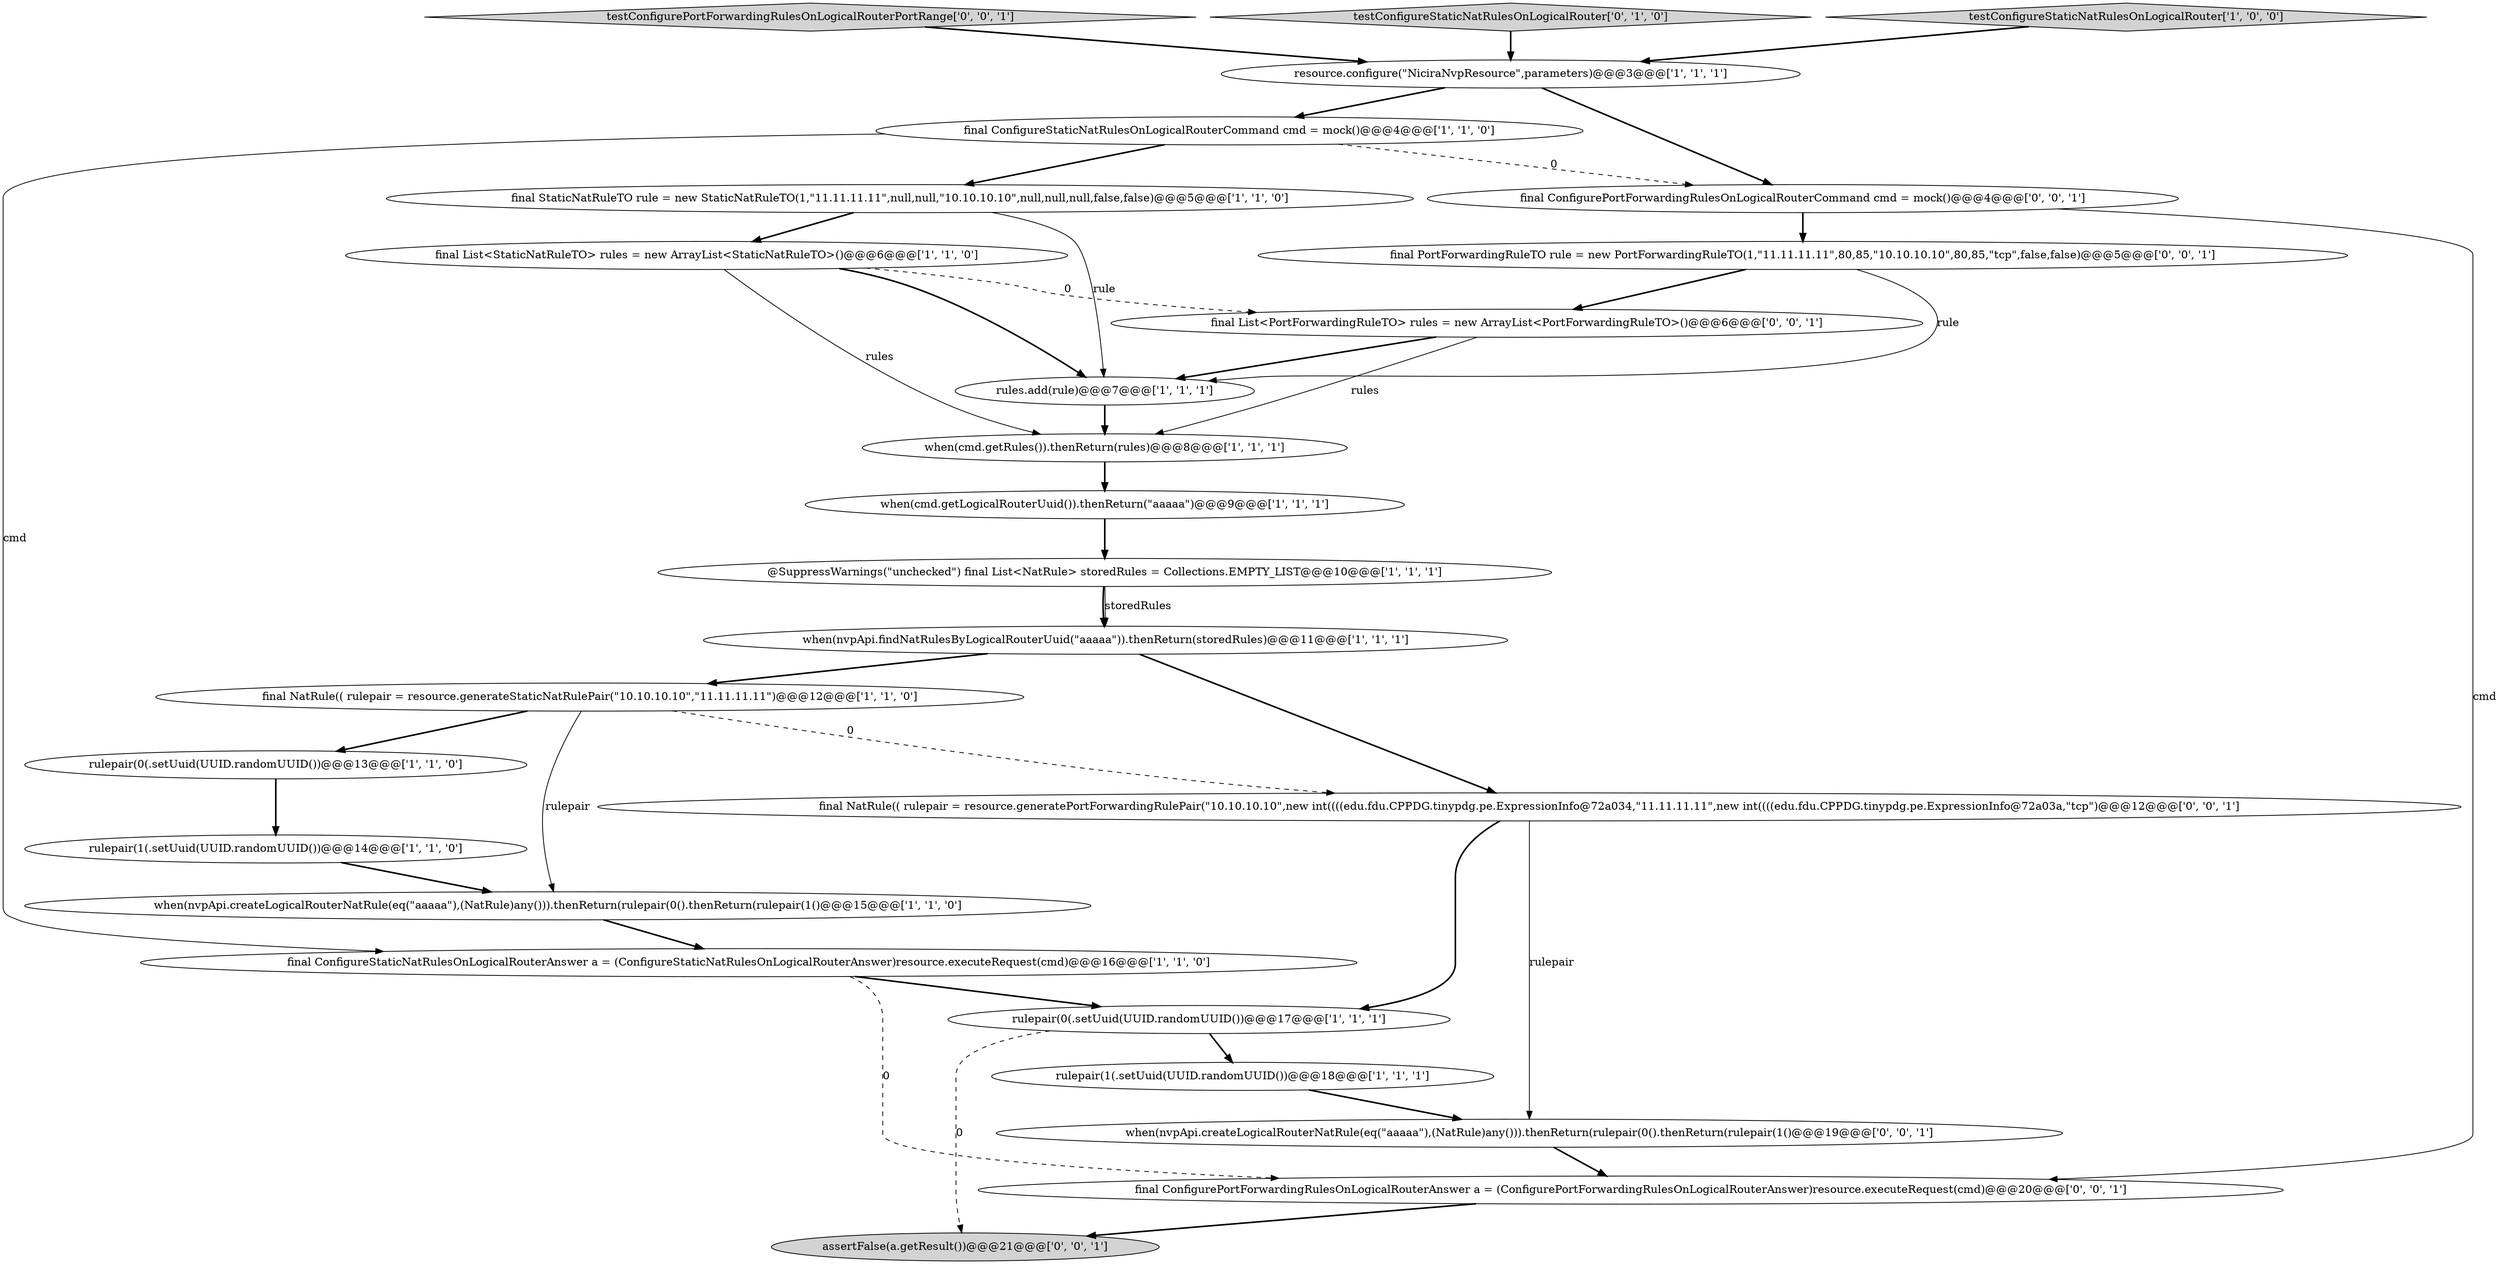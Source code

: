 digraph {
2 [style = filled, label = "final ConfigureStaticNatRulesOnLogicalRouterAnswer a = (ConfigureStaticNatRulesOnLogicalRouterAnswer)resource.executeRequest(cmd)@@@16@@@['1', '1', '0']", fillcolor = white, shape = ellipse image = "AAA0AAABBB1BBB"];
0 [style = filled, label = "when(cmd.getRules()).thenReturn(rules)@@@8@@@['1', '1', '1']", fillcolor = white, shape = ellipse image = "AAA0AAABBB1BBB"];
1 [style = filled, label = "when(nvpApi.findNatRulesByLogicalRouterUuid(\"aaaaa\")).thenReturn(storedRules)@@@11@@@['1', '1', '1']", fillcolor = white, shape = ellipse image = "AAA0AAABBB1BBB"];
6 [style = filled, label = "when(cmd.getLogicalRouterUuid()).thenReturn(\"aaaaa\")@@@9@@@['1', '1', '1']", fillcolor = white, shape = ellipse image = "AAA0AAABBB1BBB"];
13 [style = filled, label = "final List<StaticNatRuleTO> rules = new ArrayList<StaticNatRuleTO>()@@@6@@@['1', '1', '0']", fillcolor = white, shape = ellipse image = "AAA0AAABBB1BBB"];
10 [style = filled, label = "when(nvpApi.createLogicalRouterNatRule(eq(\"aaaaa\"),(NatRule)any())).thenReturn(rulepair(0().thenReturn(rulepair(1()@@@15@@@['1', '1', '0']", fillcolor = white, shape = ellipse image = "AAA0AAABBB1BBB"];
23 [style = filled, label = "when(nvpApi.createLogicalRouterNatRule(eq(\"aaaaa\"),(NatRule)any())).thenReturn(rulepair(0().thenReturn(rulepair(1()@@@19@@@['0', '0', '1']", fillcolor = white, shape = ellipse image = "AAA0AAABBB3BBB"];
8 [style = filled, label = "final ConfigureStaticNatRulesOnLogicalRouterCommand cmd = mock()@@@4@@@['1', '1', '0']", fillcolor = white, shape = ellipse image = "AAA0AAABBB1BBB"];
15 [style = filled, label = "resource.configure(\"NiciraNvpResource\",parameters)@@@3@@@['1', '1', '1']", fillcolor = white, shape = ellipse image = "AAA0AAABBB1BBB"];
22 [style = filled, label = "assertFalse(a.getResult())@@@21@@@['0', '0', '1']", fillcolor = lightgray, shape = ellipse image = "AAA0AAABBB3BBB"];
12 [style = filled, label = "rulepair(1(.setUuid(UUID.randomUUID())@@@18@@@['1', '1', '1']", fillcolor = white, shape = ellipse image = "AAA0AAABBB1BBB"];
14 [style = filled, label = "rulepair(0(.setUuid(UUID.randomUUID())@@@13@@@['1', '1', '0']", fillcolor = white, shape = ellipse image = "AAA0AAABBB1BBB"];
25 [style = filled, label = "testConfigurePortForwardingRulesOnLogicalRouterPortRange['0', '0', '1']", fillcolor = lightgray, shape = diamond image = "AAA0AAABBB3BBB"];
5 [style = filled, label = "final StaticNatRuleTO rule = new StaticNatRuleTO(1,\"11.11.11.11\",null,null,\"10.10.10.10\",null,null,null,false,false)@@@5@@@['1', '1', '0']", fillcolor = white, shape = ellipse image = "AAA0AAABBB1BBB"];
20 [style = filled, label = "final List<PortForwardingRuleTO> rules = new ArrayList<PortForwardingRuleTO>()@@@6@@@['0', '0', '1']", fillcolor = white, shape = ellipse image = "AAA0AAABBB3BBB"];
4 [style = filled, label = "final NatRule(( rulepair = resource.generateStaticNatRulePair(\"10.10.10.10\",\"11.11.11.11\")@@@12@@@['1', '1', '0']", fillcolor = white, shape = ellipse image = "AAA0AAABBB1BBB"];
17 [style = filled, label = "testConfigureStaticNatRulesOnLogicalRouter['0', '1', '0']", fillcolor = lightgray, shape = diamond image = "AAA0AAABBB2BBB"];
24 [style = filled, label = "final PortForwardingRuleTO rule = new PortForwardingRuleTO(1,\"11.11.11.11\",80,85,\"10.10.10.10\",80,85,\"tcp\",false,false)@@@5@@@['0', '0', '1']", fillcolor = white, shape = ellipse image = "AAA0AAABBB3BBB"];
11 [style = filled, label = "@SuppressWarnings(\"unchecked\") final List<NatRule> storedRules = Collections.EMPTY_LIST@@@10@@@['1', '1', '1']", fillcolor = white, shape = ellipse image = "AAA0AAABBB1BBB"];
19 [style = filled, label = "final ConfigurePortForwardingRulesOnLogicalRouterAnswer a = (ConfigurePortForwardingRulesOnLogicalRouterAnswer)resource.executeRequest(cmd)@@@20@@@['0', '0', '1']", fillcolor = white, shape = ellipse image = "AAA0AAABBB3BBB"];
16 [style = filled, label = "testConfigureStaticNatRulesOnLogicalRouter['1', '0', '0']", fillcolor = lightgray, shape = diamond image = "AAA0AAABBB1BBB"];
18 [style = filled, label = "final NatRule(( rulepair = resource.generatePortForwardingRulePair(\"10.10.10.10\",new int((((edu.fdu.CPPDG.tinypdg.pe.ExpressionInfo@72a034,\"11.11.11.11\",new int((((edu.fdu.CPPDG.tinypdg.pe.ExpressionInfo@72a03a,\"tcp\")@@@12@@@['0', '0', '1']", fillcolor = white, shape = ellipse image = "AAA0AAABBB3BBB"];
9 [style = filled, label = "rulepair(1(.setUuid(UUID.randomUUID())@@@14@@@['1', '1', '0']", fillcolor = white, shape = ellipse image = "AAA0AAABBB1BBB"];
7 [style = filled, label = "rules.add(rule)@@@7@@@['1', '1', '1']", fillcolor = white, shape = ellipse image = "AAA0AAABBB1BBB"];
21 [style = filled, label = "final ConfigurePortForwardingRulesOnLogicalRouterCommand cmd = mock()@@@4@@@['0', '0', '1']", fillcolor = white, shape = ellipse image = "AAA0AAABBB3BBB"];
3 [style = filled, label = "rulepair(0(.setUuid(UUID.randomUUID())@@@17@@@['1', '1', '1']", fillcolor = white, shape = ellipse image = "AAA0AAABBB1BBB"];
0->6 [style = bold, label=""];
18->3 [style = bold, label=""];
18->23 [style = solid, label="rulepair"];
13->7 [style = bold, label=""];
10->2 [style = bold, label=""];
8->5 [style = bold, label=""];
20->7 [style = bold, label=""];
23->19 [style = bold, label=""];
3->22 [style = dashed, label="0"];
24->20 [style = bold, label=""];
6->11 [style = bold, label=""];
16->15 [style = bold, label=""];
19->22 [style = bold, label=""];
1->18 [style = bold, label=""];
11->1 [style = bold, label=""];
14->9 [style = bold, label=""];
15->21 [style = bold, label=""];
21->24 [style = bold, label=""];
12->23 [style = bold, label=""];
5->7 [style = solid, label="rule"];
5->13 [style = bold, label=""];
2->3 [style = bold, label=""];
8->21 [style = dashed, label="0"];
2->19 [style = dashed, label="0"];
24->7 [style = solid, label="rule"];
4->10 [style = solid, label="rulepair"];
3->12 [style = bold, label=""];
17->15 [style = bold, label=""];
7->0 [style = bold, label=""];
11->1 [style = solid, label="storedRules"];
20->0 [style = solid, label="rules"];
1->4 [style = bold, label=""];
4->14 [style = bold, label=""];
13->20 [style = dashed, label="0"];
4->18 [style = dashed, label="0"];
21->19 [style = solid, label="cmd"];
8->2 [style = solid, label="cmd"];
13->0 [style = solid, label="rules"];
15->8 [style = bold, label=""];
25->15 [style = bold, label=""];
9->10 [style = bold, label=""];
}
